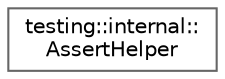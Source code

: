 digraph "Gráfico de jerarquía de clases"
{
 // LATEX_PDF_SIZE
  bgcolor="transparent";
  edge [fontname=Helvetica,fontsize=10,labelfontname=Helvetica,labelfontsize=10];
  node [fontname=Helvetica,fontsize=10,shape=box,height=0.2,width=0.4];
  rankdir="LR";
  Node0 [id="Node000000",label="testing::internal::\lAssertHelper",height=0.2,width=0.4,color="grey40", fillcolor="white", style="filled",URL="$classtesting_1_1internal_1_1_assert_helper.html",tooltip=" "];
}

